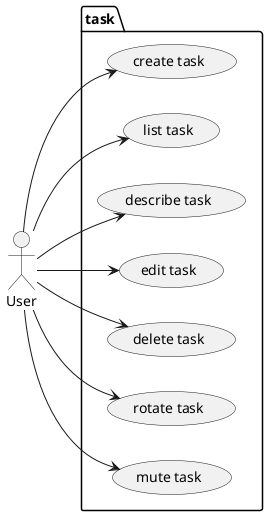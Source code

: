 @startuml

left to right direction

package task {
    (create task)
    (list task)
    (describe task)
    (edit task)
    (delete task)
    (rotate task)
    (mute task)
}

actor User as U
U --> (create task)
U --> (list task)
U --> (describe task)
U --> (edit task)
U --> (delete task)
U --> (rotate task)
U --> (mute task)

@enduml
